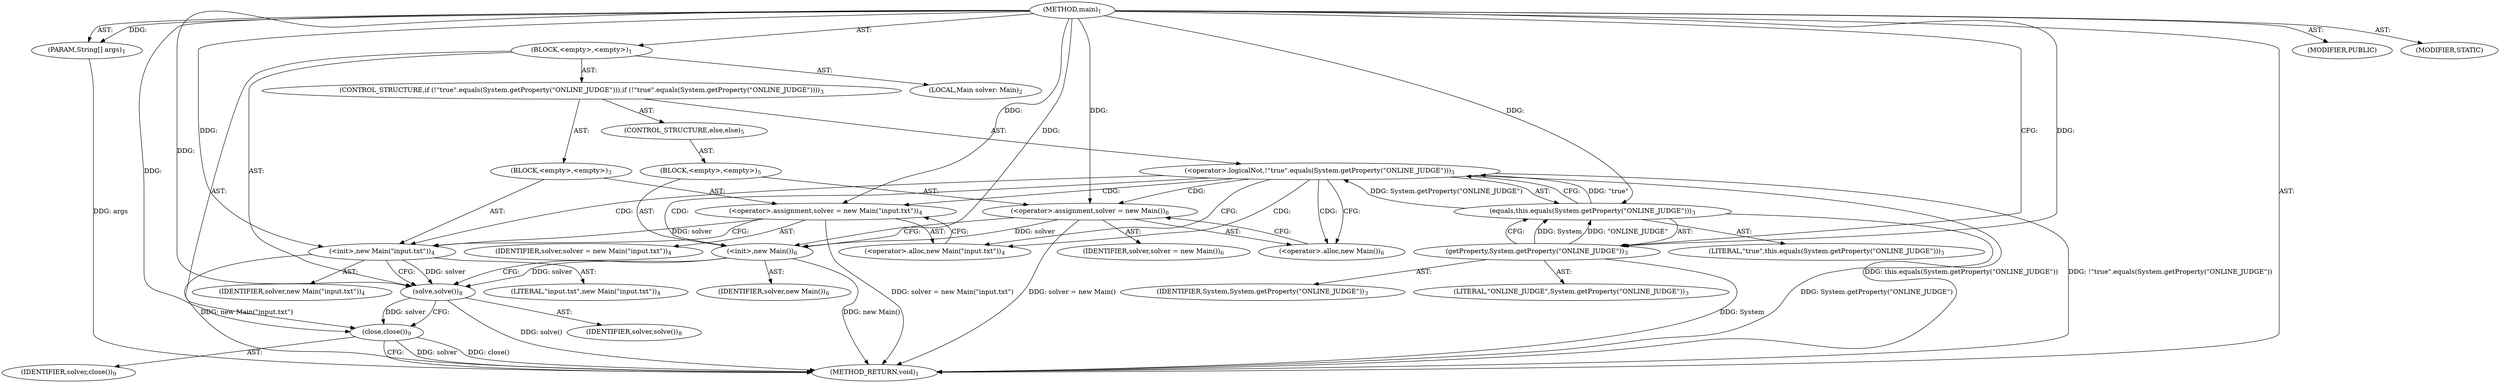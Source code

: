 digraph "main" {  
"20" [label = <(METHOD,main)<SUB>1</SUB>> ]
"21" [label = <(PARAM,String[] args)<SUB>1</SUB>> ]
"22" [label = <(BLOCK,&lt;empty&gt;,&lt;empty&gt;)<SUB>1</SUB>> ]
"4" [label = <(LOCAL,Main solver: Main)<SUB>2</SUB>> ]
"23" [label = <(CONTROL_STRUCTURE,if (!&quot;true&quot;.equals(System.getProperty(&quot;ONLINE_JUDGE&quot;))),if (!&quot;true&quot;.equals(System.getProperty(&quot;ONLINE_JUDGE&quot;))))<SUB>3</SUB>> ]
"24" [label = <(&lt;operator&gt;.logicalNot,!&quot;true&quot;.equals(System.getProperty(&quot;ONLINE_JUDGE&quot;)))<SUB>3</SUB>> ]
"25" [label = <(equals,this.equals(System.getProperty(&quot;ONLINE_JUDGE&quot;)))<SUB>3</SUB>> ]
"26" [label = <(LITERAL,&quot;true&quot;,this.equals(System.getProperty(&quot;ONLINE_JUDGE&quot;)))<SUB>3</SUB>> ]
"27" [label = <(getProperty,System.getProperty(&quot;ONLINE_JUDGE&quot;))<SUB>3</SUB>> ]
"28" [label = <(IDENTIFIER,System,System.getProperty(&quot;ONLINE_JUDGE&quot;))<SUB>3</SUB>> ]
"29" [label = <(LITERAL,&quot;ONLINE_JUDGE&quot;,System.getProperty(&quot;ONLINE_JUDGE&quot;))<SUB>3</SUB>> ]
"30" [label = <(BLOCK,&lt;empty&gt;,&lt;empty&gt;)<SUB>3</SUB>> ]
"31" [label = <(&lt;operator&gt;.assignment,solver = new Main(&quot;input.txt&quot;))<SUB>4</SUB>> ]
"32" [label = <(IDENTIFIER,solver,solver = new Main(&quot;input.txt&quot;))<SUB>4</SUB>> ]
"33" [label = <(&lt;operator&gt;.alloc,new Main(&quot;input.txt&quot;))<SUB>4</SUB>> ]
"34" [label = <(&lt;init&gt;,new Main(&quot;input.txt&quot;))<SUB>4</SUB>> ]
"3" [label = <(IDENTIFIER,solver,new Main(&quot;input.txt&quot;))<SUB>4</SUB>> ]
"35" [label = <(LITERAL,&quot;input.txt&quot;,new Main(&quot;input.txt&quot;))<SUB>4</SUB>> ]
"36" [label = <(CONTROL_STRUCTURE,else,else)<SUB>5</SUB>> ]
"37" [label = <(BLOCK,&lt;empty&gt;,&lt;empty&gt;)<SUB>5</SUB>> ]
"38" [label = <(&lt;operator&gt;.assignment,solver = new Main())<SUB>6</SUB>> ]
"39" [label = <(IDENTIFIER,solver,solver = new Main())<SUB>6</SUB>> ]
"40" [label = <(&lt;operator&gt;.alloc,new Main())<SUB>6</SUB>> ]
"41" [label = <(&lt;init&gt;,new Main())<SUB>6</SUB>> ]
"5" [label = <(IDENTIFIER,solver,new Main())<SUB>6</SUB>> ]
"42" [label = <(solve,solve())<SUB>8</SUB>> ]
"43" [label = <(IDENTIFIER,solver,solve())<SUB>8</SUB>> ]
"44" [label = <(close,close())<SUB>9</SUB>> ]
"45" [label = <(IDENTIFIER,solver,close())<SUB>9</SUB>> ]
"46" [label = <(MODIFIER,PUBLIC)> ]
"47" [label = <(MODIFIER,STATIC)> ]
"48" [label = <(METHOD_RETURN,void)<SUB>1</SUB>> ]
  "20" -> "21"  [ label = "AST: "] 
  "20" -> "22"  [ label = "AST: "] 
  "20" -> "46"  [ label = "AST: "] 
  "20" -> "47"  [ label = "AST: "] 
  "20" -> "48"  [ label = "AST: "] 
  "22" -> "4"  [ label = "AST: "] 
  "22" -> "23"  [ label = "AST: "] 
  "22" -> "42"  [ label = "AST: "] 
  "22" -> "44"  [ label = "AST: "] 
  "23" -> "24"  [ label = "AST: "] 
  "23" -> "30"  [ label = "AST: "] 
  "23" -> "36"  [ label = "AST: "] 
  "24" -> "25"  [ label = "AST: "] 
  "25" -> "26"  [ label = "AST: "] 
  "25" -> "27"  [ label = "AST: "] 
  "27" -> "28"  [ label = "AST: "] 
  "27" -> "29"  [ label = "AST: "] 
  "30" -> "31"  [ label = "AST: "] 
  "30" -> "34"  [ label = "AST: "] 
  "31" -> "32"  [ label = "AST: "] 
  "31" -> "33"  [ label = "AST: "] 
  "34" -> "3"  [ label = "AST: "] 
  "34" -> "35"  [ label = "AST: "] 
  "36" -> "37"  [ label = "AST: "] 
  "37" -> "38"  [ label = "AST: "] 
  "37" -> "41"  [ label = "AST: "] 
  "38" -> "39"  [ label = "AST: "] 
  "38" -> "40"  [ label = "AST: "] 
  "41" -> "5"  [ label = "AST: "] 
  "42" -> "43"  [ label = "AST: "] 
  "44" -> "45"  [ label = "AST: "] 
  "42" -> "44"  [ label = "CFG: "] 
  "44" -> "48"  [ label = "CFG: "] 
  "24" -> "33"  [ label = "CFG: "] 
  "24" -> "40"  [ label = "CFG: "] 
  "25" -> "24"  [ label = "CFG: "] 
  "31" -> "34"  [ label = "CFG: "] 
  "34" -> "42"  [ label = "CFG: "] 
  "27" -> "25"  [ label = "CFG: "] 
  "33" -> "31"  [ label = "CFG: "] 
  "38" -> "41"  [ label = "CFG: "] 
  "41" -> "42"  [ label = "CFG: "] 
  "40" -> "38"  [ label = "CFG: "] 
  "20" -> "27"  [ label = "CFG: "] 
  "21" -> "48"  [ label = "DDG: args"] 
  "25" -> "48"  [ label = "DDG: System.getProperty(&quot;ONLINE_JUDGE&quot;)"] 
  "24" -> "48"  [ label = "DDG: this.equals(System.getProperty(&quot;ONLINE_JUDGE&quot;))"] 
  "24" -> "48"  [ label = "DDG: !&quot;true&quot;.equals(System.getProperty(&quot;ONLINE_JUDGE&quot;))"] 
  "38" -> "48"  [ label = "DDG: solver = new Main()"] 
  "41" -> "48"  [ label = "DDG: new Main()"] 
  "31" -> "48"  [ label = "DDG: solver = new Main(&quot;input.txt&quot;)"] 
  "34" -> "48"  [ label = "DDG: new Main(&quot;input.txt&quot;)"] 
  "42" -> "48"  [ label = "DDG: solve()"] 
  "44" -> "48"  [ label = "DDG: solver"] 
  "44" -> "48"  [ label = "DDG: close()"] 
  "27" -> "48"  [ label = "DDG: System"] 
  "20" -> "21"  [ label = "DDG: "] 
  "41" -> "42"  [ label = "DDG: solver"] 
  "34" -> "42"  [ label = "DDG: solver"] 
  "20" -> "42"  [ label = "DDG: "] 
  "42" -> "44"  [ label = "DDG: solver"] 
  "20" -> "44"  [ label = "DDG: "] 
  "25" -> "24"  [ label = "DDG: &quot;true&quot;"] 
  "25" -> "24"  [ label = "DDG: System.getProperty(&quot;ONLINE_JUDGE&quot;)"] 
  "20" -> "31"  [ label = "DDG: "] 
  "20" -> "25"  [ label = "DDG: "] 
  "27" -> "25"  [ label = "DDG: System"] 
  "27" -> "25"  [ label = "DDG: &quot;ONLINE_JUDGE&quot;"] 
  "31" -> "34"  [ label = "DDG: solver"] 
  "20" -> "34"  [ label = "DDG: "] 
  "20" -> "38"  [ label = "DDG: "] 
  "20" -> "27"  [ label = "DDG: "] 
  "38" -> "41"  [ label = "DDG: solver"] 
  "20" -> "41"  [ label = "DDG: "] 
  "24" -> "40"  [ label = "CDG: "] 
  "24" -> "38"  [ label = "CDG: "] 
  "24" -> "34"  [ label = "CDG: "] 
  "24" -> "33"  [ label = "CDG: "] 
  "24" -> "41"  [ label = "CDG: "] 
  "24" -> "31"  [ label = "CDG: "] 
}
